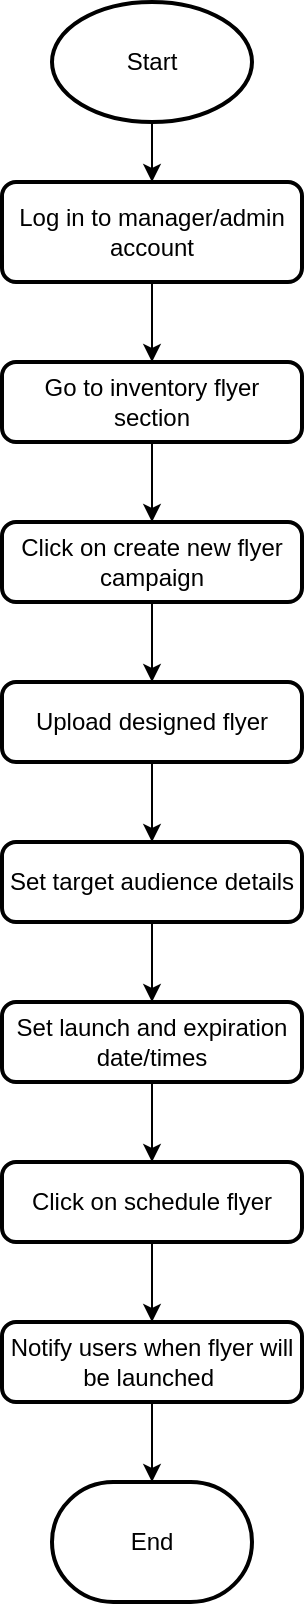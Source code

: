 <mxfile version="24.7.17">
  <diagram name="Page-1" id="1E69b4Tv1kbOAMCe2w2k">
    <mxGraphModel dx="1242" dy="855" grid="1" gridSize="10" guides="1" tooltips="1" connect="1" arrows="1" fold="1" page="1" pageScale="1" pageWidth="850" pageHeight="1100" math="0" shadow="0">
      <root>
        <mxCell id="0" />
        <mxCell id="1" parent="0" />
        <mxCell id="Npa1XHhkpHP4h4U4V749-12" style="edgeStyle=orthogonalEdgeStyle;rounded=0;orthogonalLoop=1;jettySize=auto;html=1;exitX=0.5;exitY=1;exitDx=0;exitDy=0;exitPerimeter=0;entryX=0.5;entryY=0;entryDx=0;entryDy=0;" edge="1" parent="1" source="Npa1XHhkpHP4h4U4V749-1" target="Npa1XHhkpHP4h4U4V749-2">
          <mxGeometry relative="1" as="geometry" />
        </mxCell>
        <mxCell id="Npa1XHhkpHP4h4U4V749-1" value="Start" style="strokeWidth=2;html=1;shape=mxgraph.flowchart.start_1;whiteSpace=wrap;" vertex="1" parent="1">
          <mxGeometry x="375" y="40" width="100" height="60" as="geometry" />
        </mxCell>
        <mxCell id="Npa1XHhkpHP4h4U4V749-13" style="edgeStyle=orthogonalEdgeStyle;rounded=0;orthogonalLoop=1;jettySize=auto;html=1;exitX=0.5;exitY=1;exitDx=0;exitDy=0;" edge="1" parent="1" source="Npa1XHhkpHP4h4U4V749-2" target="Npa1XHhkpHP4h4U4V749-3">
          <mxGeometry relative="1" as="geometry" />
        </mxCell>
        <mxCell id="Npa1XHhkpHP4h4U4V749-2" value="Log in to manager/admin account" style="rounded=1;whiteSpace=wrap;html=1;absoluteArcSize=1;arcSize=14;strokeWidth=2;" vertex="1" parent="1">
          <mxGeometry x="350" y="130" width="150" height="50" as="geometry" />
        </mxCell>
        <mxCell id="Npa1XHhkpHP4h4U4V749-14" style="edgeStyle=orthogonalEdgeStyle;rounded=0;orthogonalLoop=1;jettySize=auto;html=1;exitX=0.5;exitY=1;exitDx=0;exitDy=0;entryX=0.5;entryY=0;entryDx=0;entryDy=0;" edge="1" parent="1" source="Npa1XHhkpHP4h4U4V749-3" target="Npa1XHhkpHP4h4U4V749-4">
          <mxGeometry relative="1" as="geometry" />
        </mxCell>
        <mxCell id="Npa1XHhkpHP4h4U4V749-3" value="Go to inventory flyer section" style="rounded=1;whiteSpace=wrap;html=1;absoluteArcSize=1;arcSize=14;strokeWidth=2;" vertex="1" parent="1">
          <mxGeometry x="350" y="220" width="150" height="40" as="geometry" />
        </mxCell>
        <mxCell id="Npa1XHhkpHP4h4U4V749-15" style="edgeStyle=orthogonalEdgeStyle;rounded=0;orthogonalLoop=1;jettySize=auto;html=1;exitX=0.5;exitY=1;exitDx=0;exitDy=0;entryX=0.5;entryY=0;entryDx=0;entryDy=0;" edge="1" parent="1" source="Npa1XHhkpHP4h4U4V749-4" target="Npa1XHhkpHP4h4U4V749-6">
          <mxGeometry relative="1" as="geometry" />
        </mxCell>
        <mxCell id="Npa1XHhkpHP4h4U4V749-4" value="Click on create new flyer campaign" style="rounded=1;whiteSpace=wrap;html=1;absoluteArcSize=1;arcSize=14;strokeWidth=2;" vertex="1" parent="1">
          <mxGeometry x="350" y="300" width="150" height="40" as="geometry" />
        </mxCell>
        <mxCell id="Npa1XHhkpHP4h4U4V749-16" style="edgeStyle=orthogonalEdgeStyle;rounded=0;orthogonalLoop=1;jettySize=auto;html=1;exitX=0.5;exitY=1;exitDx=0;exitDy=0;entryX=0.5;entryY=0;entryDx=0;entryDy=0;" edge="1" parent="1" source="Npa1XHhkpHP4h4U4V749-6" target="Npa1XHhkpHP4h4U4V749-7">
          <mxGeometry relative="1" as="geometry" />
        </mxCell>
        <mxCell id="Npa1XHhkpHP4h4U4V749-6" value="Upload designed flyer" style="rounded=1;whiteSpace=wrap;html=1;absoluteArcSize=1;arcSize=14;strokeWidth=2;" vertex="1" parent="1">
          <mxGeometry x="350" y="380" width="150" height="40" as="geometry" />
        </mxCell>
        <mxCell id="Npa1XHhkpHP4h4U4V749-17" style="edgeStyle=orthogonalEdgeStyle;rounded=0;orthogonalLoop=1;jettySize=auto;html=1;exitX=0.5;exitY=1;exitDx=0;exitDy=0;entryX=0.5;entryY=0;entryDx=0;entryDy=0;" edge="1" parent="1" source="Npa1XHhkpHP4h4U4V749-7" target="Npa1XHhkpHP4h4U4V749-8">
          <mxGeometry relative="1" as="geometry" />
        </mxCell>
        <mxCell id="Npa1XHhkpHP4h4U4V749-7" value="Set target audience details" style="rounded=1;whiteSpace=wrap;html=1;absoluteArcSize=1;arcSize=14;strokeWidth=2;" vertex="1" parent="1">
          <mxGeometry x="350" y="460" width="150" height="40" as="geometry" />
        </mxCell>
        <mxCell id="Npa1XHhkpHP4h4U4V749-18" style="edgeStyle=orthogonalEdgeStyle;rounded=0;orthogonalLoop=1;jettySize=auto;html=1;exitX=0.5;exitY=1;exitDx=0;exitDy=0;entryX=0.5;entryY=0;entryDx=0;entryDy=0;" edge="1" parent="1" source="Npa1XHhkpHP4h4U4V749-8" target="Npa1XHhkpHP4h4U4V749-9">
          <mxGeometry relative="1" as="geometry" />
        </mxCell>
        <mxCell id="Npa1XHhkpHP4h4U4V749-8" value="Set launch and expiration date/times" style="rounded=1;whiteSpace=wrap;html=1;absoluteArcSize=1;arcSize=14;strokeWidth=2;" vertex="1" parent="1">
          <mxGeometry x="350" y="540" width="150" height="40" as="geometry" />
        </mxCell>
        <mxCell id="Npa1XHhkpHP4h4U4V749-19" style="edgeStyle=orthogonalEdgeStyle;rounded=0;orthogonalLoop=1;jettySize=auto;html=1;exitX=0.5;exitY=1;exitDx=0;exitDy=0;entryX=0.5;entryY=0;entryDx=0;entryDy=0;" edge="1" parent="1" source="Npa1XHhkpHP4h4U4V749-9" target="Npa1XHhkpHP4h4U4V749-10">
          <mxGeometry relative="1" as="geometry" />
        </mxCell>
        <mxCell id="Npa1XHhkpHP4h4U4V749-9" value="Click on schedule flyer" style="rounded=1;whiteSpace=wrap;html=1;absoluteArcSize=1;arcSize=14;strokeWidth=2;" vertex="1" parent="1">
          <mxGeometry x="350" y="620" width="150" height="40" as="geometry" />
        </mxCell>
        <mxCell id="Npa1XHhkpHP4h4U4V749-20" style="edgeStyle=orthogonalEdgeStyle;rounded=0;orthogonalLoop=1;jettySize=auto;html=1;exitX=0.5;exitY=1;exitDx=0;exitDy=0;" edge="1" parent="1" source="Npa1XHhkpHP4h4U4V749-10" target="Npa1XHhkpHP4h4U4V749-11">
          <mxGeometry relative="1" as="geometry" />
        </mxCell>
        <mxCell id="Npa1XHhkpHP4h4U4V749-10" value="Notify users when flyer will be launched&amp;nbsp;" style="rounded=1;whiteSpace=wrap;html=1;absoluteArcSize=1;arcSize=14;strokeWidth=2;" vertex="1" parent="1">
          <mxGeometry x="350" y="700" width="150" height="40" as="geometry" />
        </mxCell>
        <mxCell id="Npa1XHhkpHP4h4U4V749-11" value="End" style="strokeWidth=2;html=1;shape=mxgraph.flowchart.terminator;whiteSpace=wrap;" vertex="1" parent="1">
          <mxGeometry x="375" y="780" width="100" height="60" as="geometry" />
        </mxCell>
      </root>
    </mxGraphModel>
  </diagram>
</mxfile>
